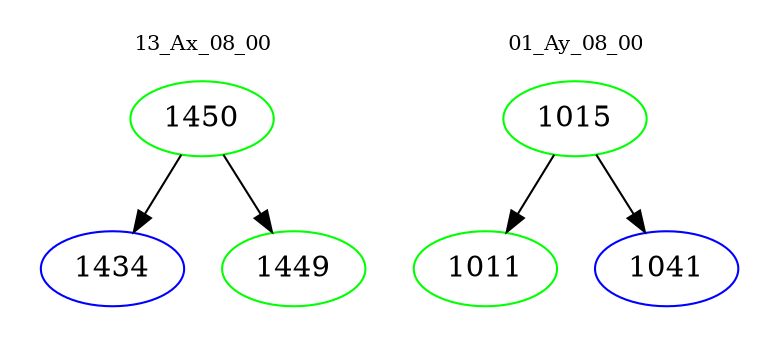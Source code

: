 digraph{
subgraph cluster_0 {
color = white
label = "13_Ax_08_00";
fontsize=10;
T0_1450 [label="1450", color="green"]
T0_1450 -> T0_1434 [color="black"]
T0_1434 [label="1434", color="blue"]
T0_1450 -> T0_1449 [color="black"]
T0_1449 [label="1449", color="green"]
}
subgraph cluster_1 {
color = white
label = "01_Ay_08_00";
fontsize=10;
T1_1015 [label="1015", color="green"]
T1_1015 -> T1_1011 [color="black"]
T1_1011 [label="1011", color="green"]
T1_1015 -> T1_1041 [color="black"]
T1_1041 [label="1041", color="blue"]
}
}

